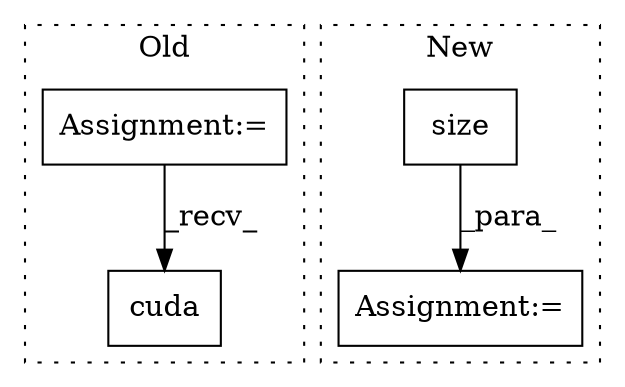 digraph G {
subgraph cluster0 {
1 [label="cuda" a="32" s="381" l="6" shape="box"];
3 [label="Assignment:=" a="7" s="299" l="1" shape="box"];
label = "Old";
style="dotted";
}
subgraph cluster1 {
2 [label="size" a="32" s="776" l="6" shape="box"];
4 [label="Assignment:=" a="7" s="706" l="1" shape="box"];
label = "New";
style="dotted";
}
2 -> 4 [label="_para_"];
3 -> 1 [label="_recv_"];
}